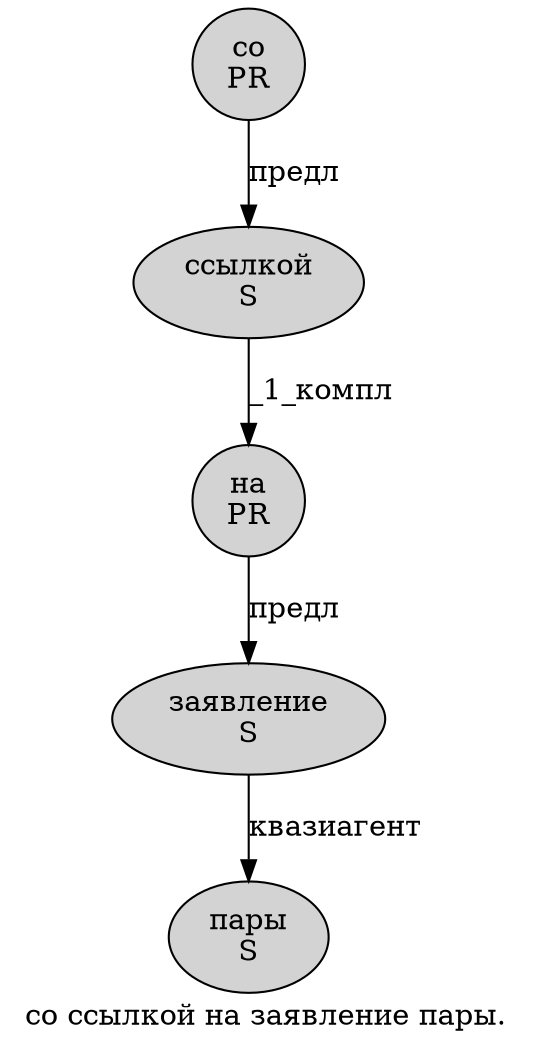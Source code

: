digraph SENTENCE_1431 {
	graph [label="со ссылкой на заявление пары."]
	node [style=filled]
		0 [label="со
PR" color="" fillcolor=lightgray penwidth=1 shape=ellipse]
		1 [label="ссылкой
S" color="" fillcolor=lightgray penwidth=1 shape=ellipse]
		2 [label="на
PR" color="" fillcolor=lightgray penwidth=1 shape=ellipse]
		3 [label="заявление
S" color="" fillcolor=lightgray penwidth=1 shape=ellipse]
		4 [label="пары
S" color="" fillcolor=lightgray penwidth=1 shape=ellipse]
			0 -> 1 [label="предл"]
			1 -> 2 [label="_1_компл"]
			3 -> 4 [label="квазиагент"]
			2 -> 3 [label="предл"]
}